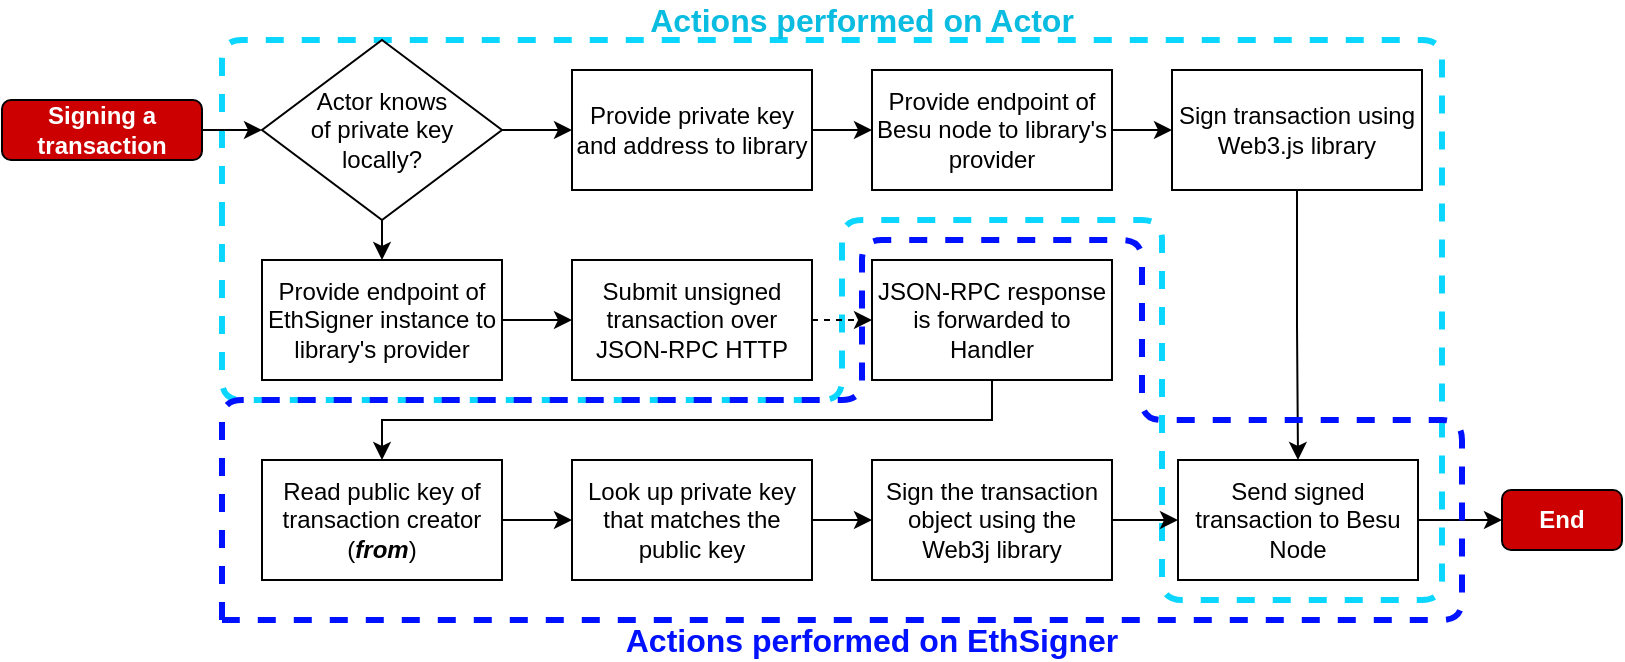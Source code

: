 <mxfile version="14.4.8" type="device"><diagram id="ZlfR80Wf2GGaTJGoXaRE" name="Page-1"><mxGraphModel dx="2062" dy="2221" grid="1" gridSize="10" guides="1" tooltips="1" connect="1" arrows="1" fold="1" page="1" pageScale="1" pageWidth="827" pageHeight="1169" math="0" shadow="0"><root><mxCell id="0"/><mxCell id="1" parent="0"/><mxCell id="3hdwZxeNeellQdtvP_Pg-30" value="" style="endArrow=none;dashed=1;html=1;strokeWidth=3;strokeColor=#0AD6FF;" edge="1" parent="1"><mxGeometry width="50" height="50" relative="1" as="geometry"><mxPoint x="110" y="90" as="sourcePoint"/><mxPoint x="110" y="90" as="targetPoint"/><Array as="points"><mxPoint x="110"/><mxPoint x="720"/><mxPoint x="720" y="280"/><mxPoint x="580" y="280"/><mxPoint x="580" y="90"/><mxPoint x="420" y="90"/><mxPoint x="420" y="180"/><mxPoint x="110" y="180"/></Array></mxGeometry></mxCell><mxCell id="3hdwZxeNeellQdtvP_Pg-4" style="edgeStyle=orthogonalEdgeStyle;rounded=0;orthogonalLoop=1;jettySize=auto;html=1;exitX=1;exitY=0.5;exitDx=0;exitDy=0;entryX=0;entryY=0.5;entryDx=0;entryDy=0;" edge="1" parent="1" source="3hdwZxeNeellQdtvP_Pg-1" target="3hdwZxeNeellQdtvP_Pg-3"><mxGeometry relative="1" as="geometry"/></mxCell><mxCell id="3hdwZxeNeellQdtvP_Pg-1" value="&lt;b&gt;&lt;font color=&quot;#ffffff&quot;&gt;Signing a transaction&lt;/font&gt;&lt;/b&gt;" style="rounded=1;whiteSpace=wrap;html=1;fillColor=#CC0000;" vertex="1" parent="1"><mxGeometry y="30" width="100" height="30" as="geometry"/></mxCell><mxCell id="3hdwZxeNeellQdtvP_Pg-6" style="edgeStyle=orthogonalEdgeStyle;rounded=0;orthogonalLoop=1;jettySize=auto;html=1;exitX=1;exitY=0.5;exitDx=0;exitDy=0;entryX=0;entryY=0.5;entryDx=0;entryDy=0;" edge="1" parent="1" source="3hdwZxeNeellQdtvP_Pg-3" target="3hdwZxeNeellQdtvP_Pg-5"><mxGeometry relative="1" as="geometry"/></mxCell><mxCell id="3hdwZxeNeellQdtvP_Pg-14" style="edgeStyle=orthogonalEdgeStyle;rounded=0;orthogonalLoop=1;jettySize=auto;html=1;exitX=0.5;exitY=1;exitDx=0;exitDy=0;entryX=0.5;entryY=0;entryDx=0;entryDy=0;" edge="1" parent="1" source="3hdwZxeNeellQdtvP_Pg-3" target="3hdwZxeNeellQdtvP_Pg-13"><mxGeometry relative="1" as="geometry"/></mxCell><mxCell id="3hdwZxeNeellQdtvP_Pg-3" value="Actor knows&lt;br&gt;of private key&lt;br&gt;locally?" style="rhombus;whiteSpace=wrap;html=1;" vertex="1" parent="1"><mxGeometry x="130" width="120" height="90" as="geometry"/></mxCell><mxCell id="3hdwZxeNeellQdtvP_Pg-8" style="edgeStyle=orthogonalEdgeStyle;rounded=0;orthogonalLoop=1;jettySize=auto;html=1;exitX=1;exitY=0.5;exitDx=0;exitDy=0;entryX=0;entryY=0.5;entryDx=0;entryDy=0;" edge="1" parent="1" source="3hdwZxeNeellQdtvP_Pg-5" target="3hdwZxeNeellQdtvP_Pg-7"><mxGeometry relative="1" as="geometry"/></mxCell><mxCell id="3hdwZxeNeellQdtvP_Pg-5" value="Provide private key and address to library" style="rounded=0;whiteSpace=wrap;html=1;" vertex="1" parent="1"><mxGeometry x="285" y="15" width="120" height="60" as="geometry"/></mxCell><mxCell id="3hdwZxeNeellQdtvP_Pg-10" style="edgeStyle=orthogonalEdgeStyle;rounded=0;orthogonalLoop=1;jettySize=auto;html=1;exitX=1;exitY=0.5;exitDx=0;exitDy=0;entryX=0;entryY=0.5;entryDx=0;entryDy=0;" edge="1" parent="1" source="3hdwZxeNeellQdtvP_Pg-7" target="3hdwZxeNeellQdtvP_Pg-9"><mxGeometry relative="1" as="geometry"/></mxCell><mxCell id="3hdwZxeNeellQdtvP_Pg-7" value="Provide endpoint of Besu node to library's provider" style="rounded=0;whiteSpace=wrap;html=1;" vertex="1" parent="1"><mxGeometry x="435" y="15" width="120" height="60" as="geometry"/></mxCell><mxCell id="3hdwZxeNeellQdtvP_Pg-37" style="edgeStyle=orthogonalEdgeStyle;rounded=0;orthogonalLoop=1;jettySize=auto;html=1;exitX=0.5;exitY=1;exitDx=0;exitDy=0;entryX=0.5;entryY=0;entryDx=0;entryDy=0;strokeWidth=1;" edge="1" parent="1" source="3hdwZxeNeellQdtvP_Pg-9" target="3hdwZxeNeellQdtvP_Pg-21"><mxGeometry relative="1" as="geometry"/></mxCell><mxCell id="3hdwZxeNeellQdtvP_Pg-9" value="Sign transaction using Web3.js library" style="rounded=0;whiteSpace=wrap;html=1;" vertex="1" parent="1"><mxGeometry x="585" y="15" width="125" height="60" as="geometry"/></mxCell><mxCell id="3hdwZxeNeellQdtvP_Pg-16" style="edgeStyle=orthogonalEdgeStyle;rounded=0;orthogonalLoop=1;jettySize=auto;html=1;exitX=1;exitY=0.5;exitDx=0;exitDy=0;entryX=0;entryY=0.5;entryDx=0;entryDy=0;" edge="1" parent="1" source="3hdwZxeNeellQdtvP_Pg-13" target="3hdwZxeNeellQdtvP_Pg-15"><mxGeometry relative="1" as="geometry"/></mxCell><mxCell id="3hdwZxeNeellQdtvP_Pg-13" value="Provide endpoint of EthSigner instance to library's provider" style="rounded=0;whiteSpace=wrap;html=1;" vertex="1" parent="1"><mxGeometry x="130" y="110" width="120" height="60" as="geometry"/></mxCell><mxCell id="3hdwZxeNeellQdtvP_Pg-24" style="edgeStyle=orthogonalEdgeStyle;rounded=0;orthogonalLoop=1;jettySize=auto;html=1;exitX=1;exitY=0.5;exitDx=0;exitDy=0;entryX=0;entryY=0.5;entryDx=0;entryDy=0;dashed=1;" edge="1" parent="1" source="3hdwZxeNeellQdtvP_Pg-15" target="3hdwZxeNeellQdtvP_Pg-17"><mxGeometry relative="1" as="geometry"/></mxCell><mxCell id="3hdwZxeNeellQdtvP_Pg-15" value="Submit unsigned transaction over JSON-RPC HTTP" style="rounded=0;whiteSpace=wrap;html=1;" vertex="1" parent="1"><mxGeometry x="285" y="110" width="120" height="60" as="geometry"/></mxCell><mxCell id="3hdwZxeNeellQdtvP_Pg-25" style="edgeStyle=orthogonalEdgeStyle;rounded=0;orthogonalLoop=1;jettySize=auto;html=1;exitX=0.5;exitY=1;exitDx=0;exitDy=0;entryX=0.5;entryY=0;entryDx=0;entryDy=0;" edge="1" parent="1" source="3hdwZxeNeellQdtvP_Pg-17" target="3hdwZxeNeellQdtvP_Pg-18"><mxGeometry relative="1" as="geometry"><Array as="points"><mxPoint x="495" y="190"/><mxPoint x="190" y="190"/></Array></mxGeometry></mxCell><mxCell id="3hdwZxeNeellQdtvP_Pg-17" value="JSON-RPC response is forwarded to Handler" style="rounded=0;whiteSpace=wrap;html=1;" vertex="1" parent="1"><mxGeometry x="435" y="110" width="120" height="60" as="geometry"/></mxCell><mxCell id="3hdwZxeNeellQdtvP_Pg-28" style="edgeStyle=orthogonalEdgeStyle;rounded=0;orthogonalLoop=1;jettySize=auto;html=1;exitX=1;exitY=0.5;exitDx=0;exitDy=0;entryX=0;entryY=0.5;entryDx=0;entryDy=0;" edge="1" parent="1" source="3hdwZxeNeellQdtvP_Pg-18" target="3hdwZxeNeellQdtvP_Pg-19"><mxGeometry relative="1" as="geometry"/></mxCell><mxCell id="3hdwZxeNeellQdtvP_Pg-18" value="Read public key of transaction creator (&lt;i style=&quot;font-weight: bold&quot;&gt;from&lt;/i&gt;)" style="rounded=0;whiteSpace=wrap;html=1;" vertex="1" parent="1"><mxGeometry x="130" y="210" width="120" height="60" as="geometry"/></mxCell><mxCell id="3hdwZxeNeellQdtvP_Pg-26" style="edgeStyle=orthogonalEdgeStyle;rounded=0;orthogonalLoop=1;jettySize=auto;html=1;exitX=1;exitY=0.5;exitDx=0;exitDy=0;entryX=0;entryY=0.5;entryDx=0;entryDy=0;" edge="1" parent="1" source="3hdwZxeNeellQdtvP_Pg-19" target="3hdwZxeNeellQdtvP_Pg-20"><mxGeometry relative="1" as="geometry"/></mxCell><mxCell id="3hdwZxeNeellQdtvP_Pg-19" value="Look up private key that matches the public key" style="rounded=0;whiteSpace=wrap;html=1;" vertex="1" parent="1"><mxGeometry x="285" y="210" width="120" height="60" as="geometry"/></mxCell><mxCell id="3hdwZxeNeellQdtvP_Pg-27" style="edgeStyle=orthogonalEdgeStyle;rounded=0;orthogonalLoop=1;jettySize=auto;html=1;exitX=1;exitY=0.5;exitDx=0;exitDy=0;entryX=0;entryY=0.5;entryDx=0;entryDy=0;" edge="1" parent="1" source="3hdwZxeNeellQdtvP_Pg-20" target="3hdwZxeNeellQdtvP_Pg-21"><mxGeometry relative="1" as="geometry"/></mxCell><mxCell id="3hdwZxeNeellQdtvP_Pg-20" value="Sign the transaction object using the Web3j library" style="rounded=0;whiteSpace=wrap;html=1;" vertex="1" parent="1"><mxGeometry x="435" y="210" width="120" height="60" as="geometry"/></mxCell><mxCell id="3hdwZxeNeellQdtvP_Pg-36" style="edgeStyle=orthogonalEdgeStyle;rounded=0;orthogonalLoop=1;jettySize=auto;html=1;exitX=1;exitY=0.5;exitDx=0;exitDy=0;entryX=0;entryY=0.5;entryDx=0;entryDy=0;strokeWidth=1;" edge="1" parent="1" source="3hdwZxeNeellQdtvP_Pg-21" target="3hdwZxeNeellQdtvP_Pg-35"><mxGeometry relative="1" as="geometry"/></mxCell><mxCell id="3hdwZxeNeellQdtvP_Pg-21" value="Send signed transaction to Besu Node" style="rounded=0;whiteSpace=wrap;html=1;" vertex="1" parent="1"><mxGeometry x="588" y="210" width="120" height="60" as="geometry"/></mxCell><mxCell id="3hdwZxeNeellQdtvP_Pg-31" value="" style="endArrow=none;dashed=1;html=1;strokeWidth=3;strokeColor=#0011FF;" edge="1" parent="1"><mxGeometry width="50" height="50" relative="1" as="geometry"><mxPoint x="110" y="290" as="sourcePoint"/><mxPoint x="110" y="290" as="targetPoint"/><Array as="points"><mxPoint x="110" y="180"/><mxPoint x="430" y="180"/><mxPoint x="430" y="100"/><mxPoint x="570" y="100"/><mxPoint x="570" y="190"/><mxPoint x="730" y="190"/><mxPoint x="730" y="250"/><mxPoint x="730" y="290"/></Array></mxGeometry></mxCell><mxCell id="3hdwZxeNeellQdtvP_Pg-32" value="&lt;b&gt;&lt;font style=&quot;font-size: 16px&quot; color=&quot;#09bce0&quot;&gt;Actions performed on Actor&lt;/font&gt;&lt;/b&gt;" style="text;html=1;strokeColor=none;fillColor=none;align=center;verticalAlign=middle;whiteSpace=wrap;rounded=0;rotation=0;" vertex="1" parent="1"><mxGeometry x="120" y="-20" width="620" height="20" as="geometry"/></mxCell><mxCell id="3hdwZxeNeellQdtvP_Pg-33" value="&lt;b&gt;&lt;font style=&quot;font-size: 16px&quot; color=&quot;#0011ff&quot;&gt;Actions performed on EthSigner&lt;/font&gt;&lt;/b&gt;" style="text;html=1;strokeColor=none;fillColor=none;align=center;verticalAlign=middle;whiteSpace=wrap;rounded=0;rotation=0;" vertex="1" parent="1"><mxGeometry x="120" y="290" width="630" height="20" as="geometry"/></mxCell><mxCell id="3hdwZxeNeellQdtvP_Pg-35" value="&lt;b&gt;&lt;font color=&quot;#ffffff&quot;&gt;End&lt;/font&gt;&lt;/b&gt;" style="rounded=1;whiteSpace=wrap;html=1;fillColor=#CC0000;" vertex="1" parent="1"><mxGeometry x="750" y="225" width="60" height="30" as="geometry"/></mxCell></root></mxGraphModel></diagram></mxfile>